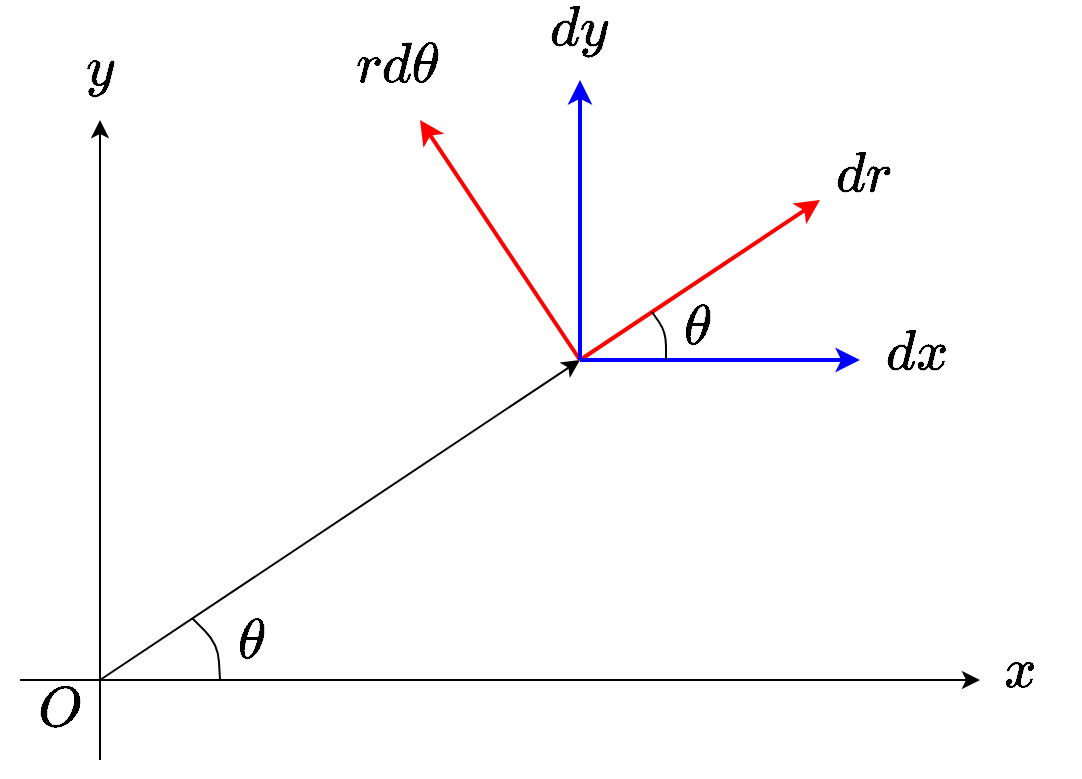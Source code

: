 <mxfile version="26.0.7">
  <diagram id="fRFQDGyQalKSs4sy6emg" name="ページ1">
    <mxGraphModel dx="1114" dy="709" grid="1" gridSize="10" guides="1" tooltips="1" connect="1" arrows="1" fold="1" page="1" pageScale="1" pageWidth="600" pageHeight="450" background="#ffffff" math="1" shadow="0">
      <root>
        <mxCell id="0" />
        <mxCell id="1" parent="0" />
        <mxCell id="mFV1h_befVvdT-_sQ7fI-1" value="" style="endArrow=classic;html=1;rounded=0;" edge="1" parent="1">
          <mxGeometry width="50" height="50" relative="1" as="geometry">
            <mxPoint x="80" y="400" as="sourcePoint" />
            <mxPoint x="80" y="80" as="targetPoint" />
          </mxGeometry>
        </mxCell>
        <mxCell id="mFV1h_befVvdT-_sQ7fI-2" value="" style="endArrow=classic;html=1;rounded=0;" edge="1" parent="1">
          <mxGeometry width="50" height="50" relative="1" as="geometry">
            <mxPoint x="40" y="360" as="sourcePoint" />
            <mxPoint x="520" y="360" as="targetPoint" />
          </mxGeometry>
        </mxCell>
        <mxCell id="mFV1h_befVvdT-_sQ7fI-3" value="" style="endArrow=classic;html=1;rounded=0;" edge="1" parent="1">
          <mxGeometry width="50" height="50" relative="1" as="geometry">
            <mxPoint x="80" y="360" as="sourcePoint" />
            <mxPoint x="320" y="200" as="targetPoint" />
          </mxGeometry>
        </mxCell>
        <mxCell id="mFV1h_befVvdT-_sQ7fI-4" value="" style="endArrow=classic;html=1;rounded=0;strokeColor=#FF0000;strokeWidth=2;" edge="1" parent="1">
          <mxGeometry width="50" height="50" relative="1" as="geometry">
            <mxPoint x="320" y="200" as="sourcePoint" />
            <mxPoint x="440" y="120" as="targetPoint" />
          </mxGeometry>
        </mxCell>
        <mxCell id="mFV1h_befVvdT-_sQ7fI-5" value="" style="endArrow=classic;html=1;rounded=0;strokeColor=#0000FF;strokeWidth=2;" edge="1" parent="1">
          <mxGeometry width="50" height="50" relative="1" as="geometry">
            <mxPoint x="320" y="200" as="sourcePoint" />
            <mxPoint x="460" y="200" as="targetPoint" />
          </mxGeometry>
        </mxCell>
        <mxCell id="mFV1h_befVvdT-_sQ7fI-7" value="" style="endArrow=classic;html=1;rounded=0;strokeColor=#FF0000;strokeWidth=2;" edge="1" parent="1">
          <mxGeometry width="50" height="50" relative="1" as="geometry">
            <mxPoint x="320" y="200" as="sourcePoint" />
            <mxPoint x="240" y="80" as="targetPoint" />
          </mxGeometry>
        </mxCell>
        <mxCell id="mFV1h_befVvdT-_sQ7fI-8" value="`x`" style="text;html=1;align=center;verticalAlign=middle;whiteSpace=wrap;rounded=0;fontSize=24;" vertex="1" parent="1">
          <mxGeometry x="510" y="341" width="60" height="30" as="geometry" />
        </mxCell>
        <mxCell id="mFV1h_befVvdT-_sQ7fI-9" value="`y`" style="text;html=1;align=center;verticalAlign=middle;whiteSpace=wrap;rounded=0;fontSize=24;" vertex="1" parent="1">
          <mxGeometry x="50" y="40" width="60" height="30" as="geometry" />
        </mxCell>
        <mxCell id="mFV1h_befVvdT-_sQ7fI-10" value="`O`" style="text;html=1;align=center;verticalAlign=middle;whiteSpace=wrap;rounded=0;fontSize=24;" vertex="1" parent="1">
          <mxGeometry x="30" y="360" width="60" height="30" as="geometry" />
        </mxCell>
        <mxCell id="mFV1h_befVvdT-_sQ7fI-11" value="" style="endArrow=none;html=1;rounded=1;jumpStyle=arc;curved=0;" edge="1" parent="1">
          <mxGeometry width="50" height="50" relative="1" as="geometry">
            <mxPoint x="140" y="360" as="sourcePoint" />
            <mxPoint x="126" y="329" as="targetPoint" />
            <Array as="points">
              <mxPoint x="139" y="342" />
            </Array>
          </mxGeometry>
        </mxCell>
        <mxCell id="mFV1h_befVvdT-_sQ7fI-14" value="" style="endArrow=none;html=1;rounded=1;jumpStyle=arc;curved=0;" edge="1" parent="1">
          <mxGeometry width="50" height="50" relative="1" as="geometry">
            <mxPoint x="363" y="200" as="sourcePoint" />
            <mxPoint x="356" y="176" as="targetPoint" />
            <Array as="points">
              <mxPoint x="363" y="186" />
            </Array>
          </mxGeometry>
        </mxCell>
        <mxCell id="mFV1h_befVvdT-_sQ7fI-15" value="`\theta`" style="text;html=1;align=center;verticalAlign=middle;whiteSpace=wrap;rounded=0;fontSize=24;" vertex="1" parent="1">
          <mxGeometry x="126" y="326" width="60" height="30" as="geometry" />
        </mxCell>
        <mxCell id="mFV1h_befVvdT-_sQ7fI-16" value="`\theta`" style="text;html=1;align=center;verticalAlign=middle;whiteSpace=wrap;rounded=0;fontSize=24;" vertex="1" parent="1">
          <mxGeometry x="349" y="169" width="60" height="30" as="geometry" />
        </mxCell>
        <mxCell id="mFV1h_befVvdT-_sQ7fI-17" value="`dx`" style="text;html=1;align=center;verticalAlign=middle;whiteSpace=wrap;rounded=0;fontSize=24;" vertex="1" parent="1">
          <mxGeometry x="459" y="182" width="60" height="30" as="geometry" />
        </mxCell>
        <mxCell id="mFV1h_befVvdT-_sQ7fI-19" value="" style="endArrow=classic;html=1;rounded=0;strokeColor=#0000FF;strokeWidth=2;" edge="1" parent="1">
          <mxGeometry width="50" height="50" relative="1" as="geometry">
            <mxPoint x="320" y="200" as="sourcePoint" />
            <mxPoint x="320" y="60" as="targetPoint" />
          </mxGeometry>
        </mxCell>
        <mxCell id="mFV1h_befVvdT-_sQ7fI-18" value="`dy`" style="text;html=1;align=center;verticalAlign=middle;whiteSpace=wrap;rounded=0;fontSize=24;" vertex="1" parent="1">
          <mxGeometry x="289" y="20" width="60" height="30" as="geometry" />
        </mxCell>
        <mxCell id="mFV1h_befVvdT-_sQ7fI-20" value="`dr`" style="text;html=1;align=center;verticalAlign=middle;whiteSpace=wrap;rounded=0;fontSize=24;" vertex="1" parent="1">
          <mxGeometry x="432" y="93" width="60" height="30" as="geometry" />
        </mxCell>
        <mxCell id="mFV1h_befVvdT-_sQ7fI-21" value="`rd\theta`" style="text;html=1;align=center;verticalAlign=middle;whiteSpace=wrap;rounded=0;fontSize=24;" vertex="1" parent="1">
          <mxGeometry x="199" y="38" width="60" height="30" as="geometry" />
        </mxCell>
      </root>
    </mxGraphModel>
  </diagram>
</mxfile>
